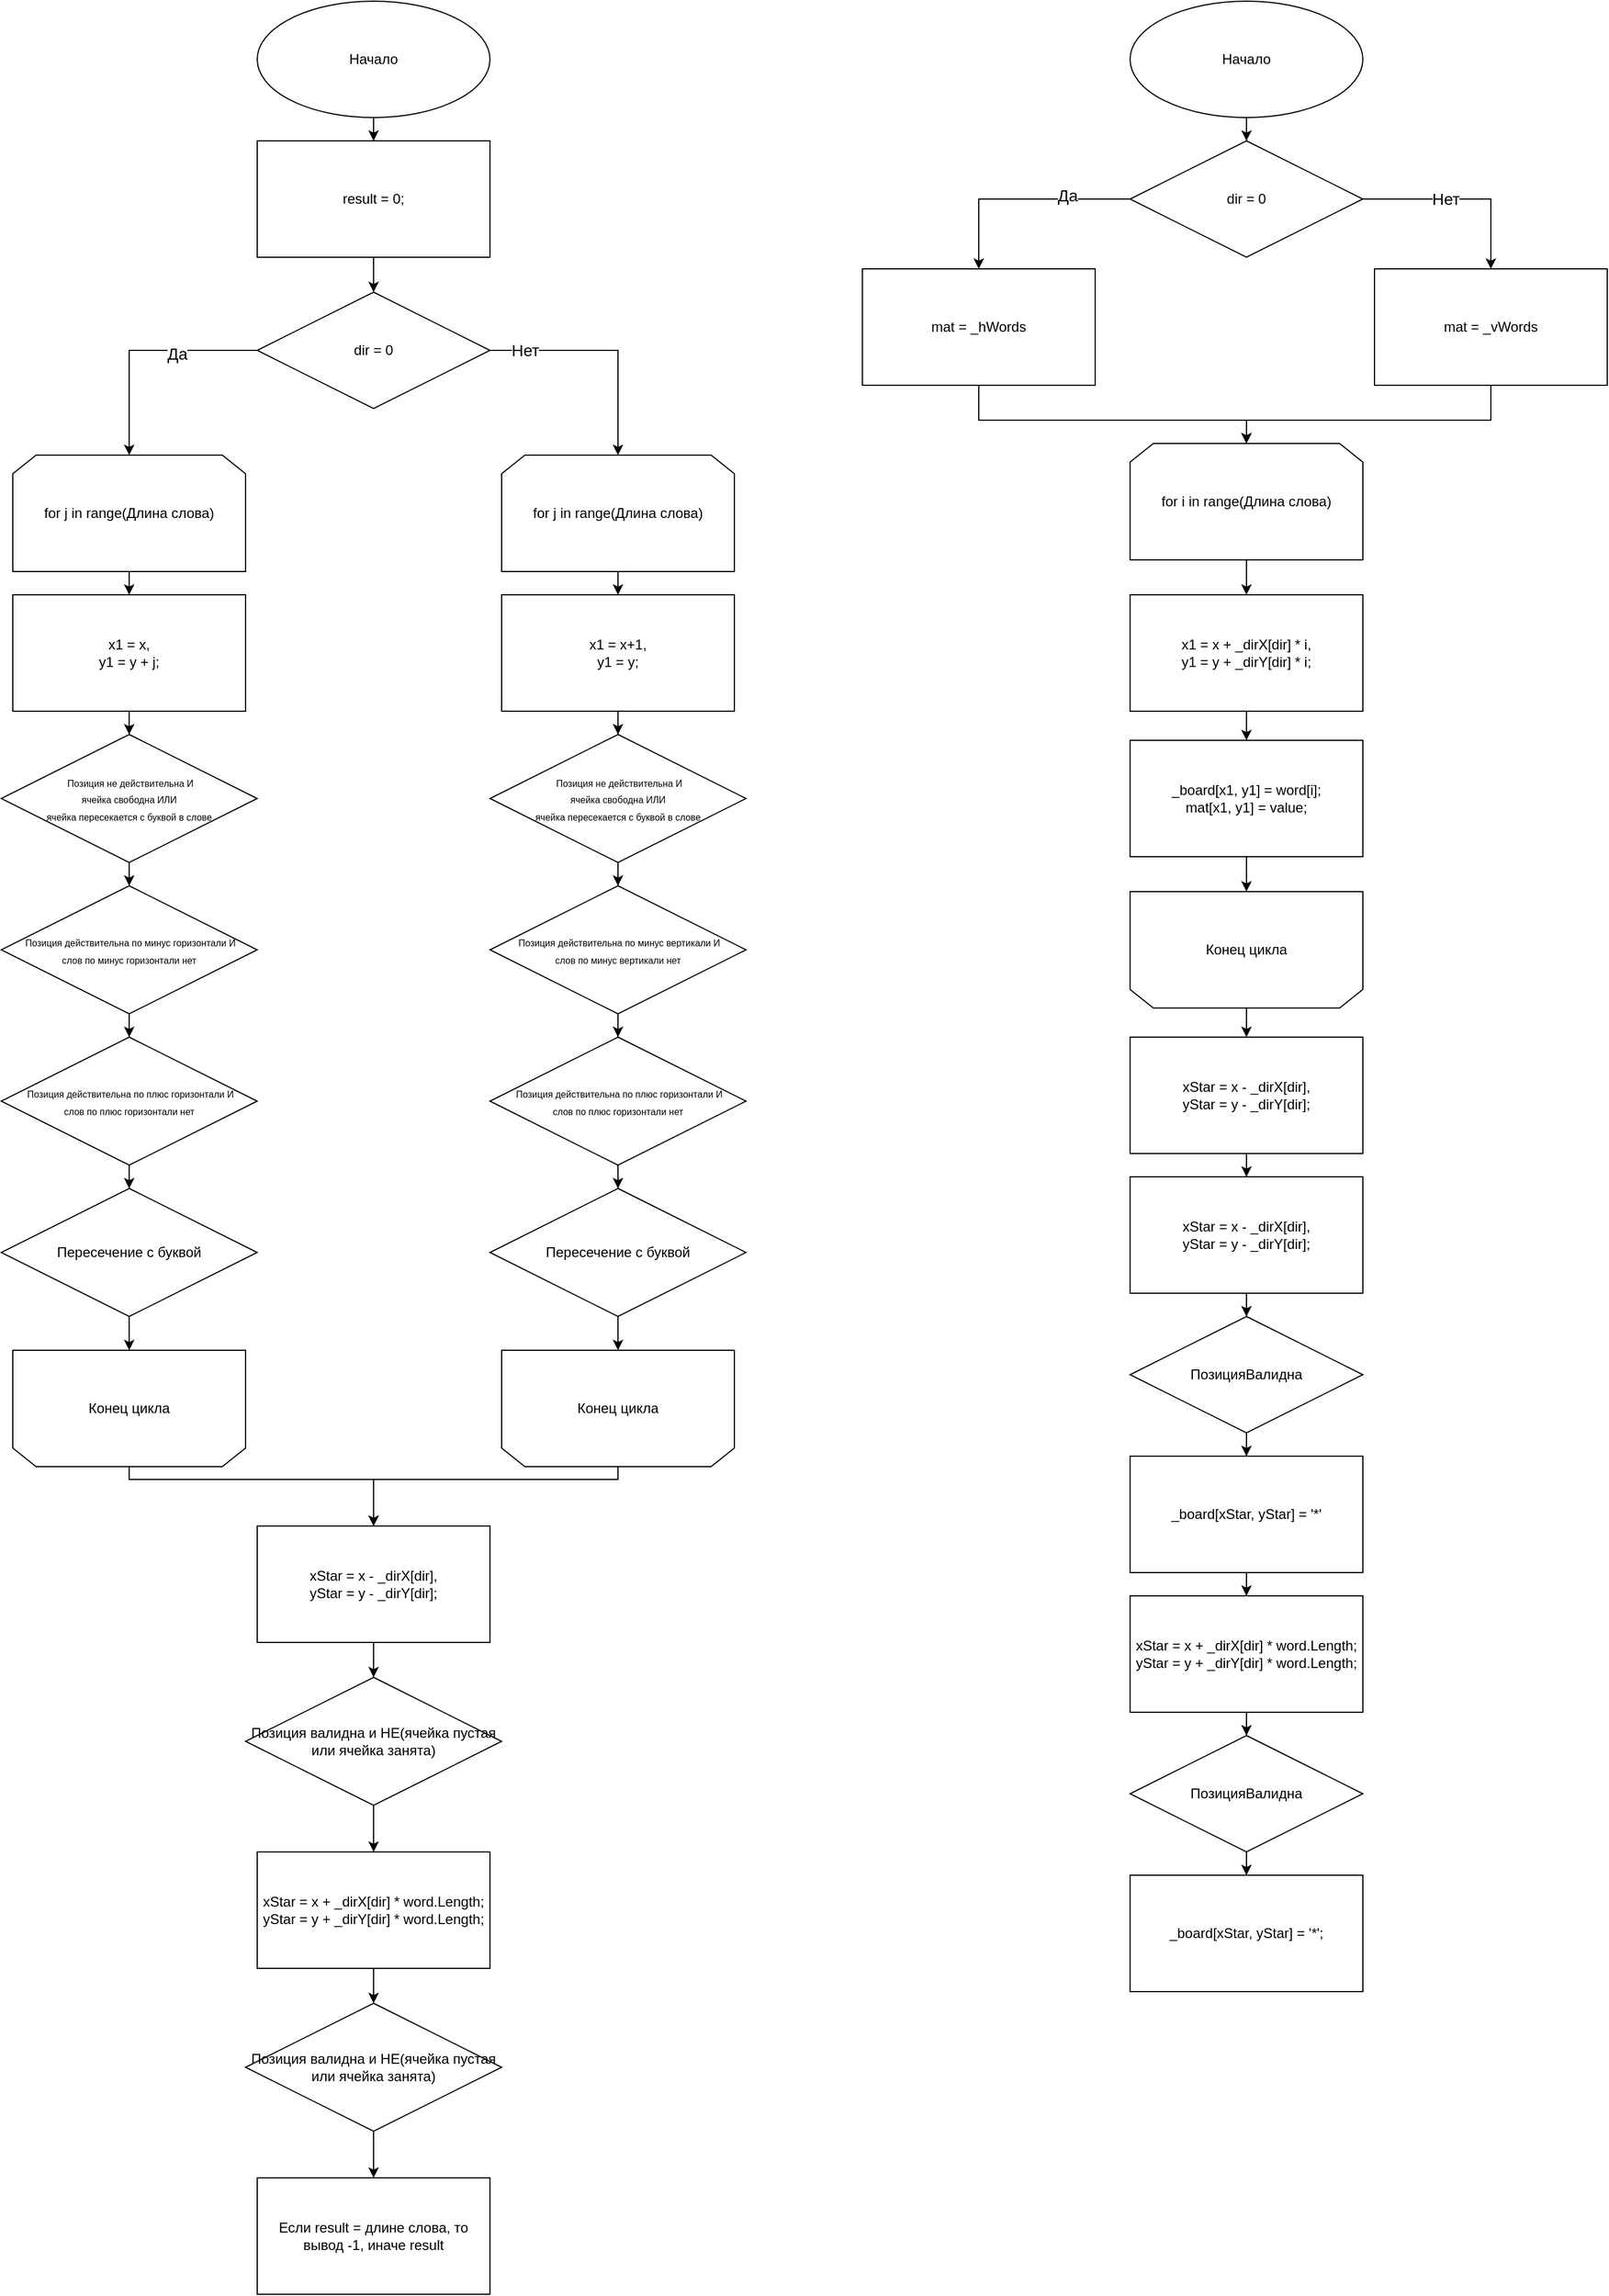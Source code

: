 <mxfile version="15.9.4" type="github">
  <diagram id="C5RBs43oDa-KdzZeNtuy" name="Page-1">
    <mxGraphModel dx="3555" dy="1860" grid="1" gridSize="10" guides="1" tooltips="1" connect="1" arrows="1" fold="1" page="1" pageScale="1" pageWidth="827" pageHeight="1169" math="0" shadow="0">
      <root>
        <mxCell id="WIyWlLk6GJQsqaUBKTNV-0" />
        <mxCell id="WIyWlLk6GJQsqaUBKTNV-1" parent="WIyWlLk6GJQsqaUBKTNV-0" />
        <mxCell id="4CCF4_CBr2mV69rZFA-c-9" value="" style="edgeStyle=orthogonalEdgeStyle;rounded=0;orthogonalLoop=1;jettySize=auto;html=1;fontSize=8;" edge="1" parent="WIyWlLk6GJQsqaUBKTNV-1" source="4CCF4_CBr2mV69rZFA-c-0" target="4CCF4_CBr2mV69rZFA-c-1">
          <mxGeometry relative="1" as="geometry" />
        </mxCell>
        <mxCell id="4CCF4_CBr2mV69rZFA-c-0" value="Начало" style="ellipse;whiteSpace=wrap;html=1;" vertex="1" parent="WIyWlLk6GJQsqaUBKTNV-1">
          <mxGeometry x="440" y="10" width="200" height="100" as="geometry" />
        </mxCell>
        <mxCell id="4CCF4_CBr2mV69rZFA-c-12" value="" style="edgeStyle=orthogonalEdgeStyle;rounded=0;orthogonalLoop=1;jettySize=auto;html=1;fontSize=8;" edge="1" parent="WIyWlLk6GJQsqaUBKTNV-1" source="4CCF4_CBr2mV69rZFA-c-1" target="4CCF4_CBr2mV69rZFA-c-2">
          <mxGeometry relative="1" as="geometry" />
        </mxCell>
        <mxCell id="4CCF4_CBr2mV69rZFA-c-1" value="result = 0;" style="rounded=0;whiteSpace=wrap;html=1;" vertex="1" parent="WIyWlLk6GJQsqaUBKTNV-1">
          <mxGeometry x="440" y="130" width="200" height="100" as="geometry" />
        </mxCell>
        <mxCell id="4CCF4_CBr2mV69rZFA-c-13" style="edgeStyle=orthogonalEdgeStyle;rounded=0;orthogonalLoop=1;jettySize=auto;html=1;entryX=0.5;entryY=0;entryDx=0;entryDy=0;fontSize=8;" edge="1" parent="WIyWlLk6GJQsqaUBKTNV-1" source="4CCF4_CBr2mV69rZFA-c-2" target="4CCF4_CBr2mV69rZFA-c-3">
          <mxGeometry relative="1" as="geometry" />
        </mxCell>
        <mxCell id="4CCF4_CBr2mV69rZFA-c-65" value="Да" style="edgeLabel;html=1;align=center;verticalAlign=middle;resizable=0;points=[];fontSize=14;" vertex="1" connectable="0" parent="4CCF4_CBr2mV69rZFA-c-13">
          <mxGeometry x="-0.304" y="3" relative="1" as="geometry">
            <mxPoint as="offset" />
          </mxGeometry>
        </mxCell>
        <mxCell id="4CCF4_CBr2mV69rZFA-c-49" style="edgeStyle=orthogonalEdgeStyle;rounded=0;orthogonalLoop=1;jettySize=auto;html=1;entryX=0.5;entryY=0;entryDx=0;entryDy=0;fontSize=12;" edge="1" parent="WIyWlLk6GJQsqaUBKTNV-1" source="4CCF4_CBr2mV69rZFA-c-2" target="4CCF4_CBr2mV69rZFA-c-36">
          <mxGeometry relative="1" as="geometry" />
        </mxCell>
        <mxCell id="4CCF4_CBr2mV69rZFA-c-66" value="&lt;div&gt;Нет&lt;/div&gt;" style="edgeLabel;html=1;align=center;verticalAlign=middle;resizable=0;points=[];fontSize=14;" vertex="1" connectable="0" parent="4CCF4_CBr2mV69rZFA-c-49">
          <mxGeometry x="-0.705" relative="1" as="geometry">
            <mxPoint as="offset" />
          </mxGeometry>
        </mxCell>
        <mxCell id="4CCF4_CBr2mV69rZFA-c-2" value="dir = 0" style="rhombus;whiteSpace=wrap;html=1;" vertex="1" parent="WIyWlLk6GJQsqaUBKTNV-1">
          <mxGeometry x="440" y="260" width="200" height="100" as="geometry" />
        </mxCell>
        <mxCell id="4CCF4_CBr2mV69rZFA-c-15" value="" style="edgeStyle=orthogonalEdgeStyle;rounded=0;orthogonalLoop=1;jettySize=auto;html=1;fontSize=8;" edge="1" parent="WIyWlLk6GJQsqaUBKTNV-1" source="4CCF4_CBr2mV69rZFA-c-3" target="4CCF4_CBr2mV69rZFA-c-14">
          <mxGeometry relative="1" as="geometry" />
        </mxCell>
        <mxCell id="4CCF4_CBr2mV69rZFA-c-3" value="for j in range(Длина слова)" style="shape=loopLimit;whiteSpace=wrap;html=1;" vertex="1" parent="WIyWlLk6GJQsqaUBKTNV-1">
          <mxGeometry x="230" y="400" width="200" height="100" as="geometry" />
        </mxCell>
        <mxCell id="4CCF4_CBr2mV69rZFA-c-17" value="" style="edgeStyle=orthogonalEdgeStyle;rounded=0;orthogonalLoop=1;jettySize=auto;html=1;fontSize=8;" edge="1" parent="WIyWlLk6GJQsqaUBKTNV-1" source="4CCF4_CBr2mV69rZFA-c-5" target="4CCF4_CBr2mV69rZFA-c-6">
          <mxGeometry relative="1" as="geometry" />
        </mxCell>
        <mxCell id="4CCF4_CBr2mV69rZFA-c-5" value="&lt;div&gt;&lt;font style=&quot;font-size: 8px&quot;&gt;&amp;nbsp;Позиция не действительна И &lt;br&gt;&lt;/font&gt;&lt;/div&gt;&lt;div&gt;&lt;font style=&quot;font-size: 8px&quot;&gt;ячейка свободна ИЛИ &lt;br&gt;&lt;/font&gt;&lt;/div&gt;&lt;div&gt;&lt;font style=&quot;font-size: 8px&quot;&gt;ячейка пересекается с буквой в слове&lt;/font&gt;&lt;/div&gt;" style="rhombus;whiteSpace=wrap;html=1;" vertex="1" parent="WIyWlLk6GJQsqaUBKTNV-1">
          <mxGeometry x="220" y="640" width="220" height="110" as="geometry" />
        </mxCell>
        <mxCell id="4CCF4_CBr2mV69rZFA-c-18" value="" style="edgeStyle=orthogonalEdgeStyle;rounded=0;orthogonalLoop=1;jettySize=auto;html=1;fontSize=8;" edge="1" parent="WIyWlLk6GJQsqaUBKTNV-1" source="4CCF4_CBr2mV69rZFA-c-6" target="4CCF4_CBr2mV69rZFA-c-7">
          <mxGeometry relative="1" as="geometry" />
        </mxCell>
        <mxCell id="4CCF4_CBr2mV69rZFA-c-6" value="&lt;div&gt;&lt;font style=&quot;font-size: 8px&quot;&gt;&amp;nbsp;Позиция действительна по минус горизонтали И &lt;br&gt;&lt;/font&gt;&lt;/div&gt;&lt;div&gt;&lt;font style=&quot;font-size: 8px&quot;&gt;слов по минус горизонтали нет&lt;br&gt;&lt;/font&gt;&lt;/div&gt;" style="rhombus;whiteSpace=wrap;html=1;" vertex="1" parent="WIyWlLk6GJQsqaUBKTNV-1">
          <mxGeometry x="220" y="770" width="220" height="110" as="geometry" />
        </mxCell>
        <mxCell id="4CCF4_CBr2mV69rZFA-c-19" value="" style="edgeStyle=orthogonalEdgeStyle;rounded=0;orthogonalLoop=1;jettySize=auto;html=1;fontSize=8;" edge="1" parent="WIyWlLk6GJQsqaUBKTNV-1" source="4CCF4_CBr2mV69rZFA-c-7" target="4CCF4_CBr2mV69rZFA-c-8">
          <mxGeometry relative="1" as="geometry" />
        </mxCell>
        <mxCell id="4CCF4_CBr2mV69rZFA-c-7" value="&lt;div&gt;&lt;font style=&quot;font-size: 8px&quot;&gt;&amp;nbsp;Позиция действительна по плюс горизонтали И &lt;br&gt;&lt;/font&gt;&lt;/div&gt;&lt;div&gt;&lt;font style=&quot;font-size: 8px&quot;&gt;слов по плюс горизонтали нет&lt;br&gt;&lt;/font&gt;&lt;/div&gt;" style="rhombus;whiteSpace=wrap;html=1;" vertex="1" parent="WIyWlLk6GJQsqaUBKTNV-1">
          <mxGeometry x="220" y="900" width="220" height="110" as="geometry" />
        </mxCell>
        <mxCell id="4CCF4_CBr2mV69rZFA-c-34" style="edgeStyle=orthogonalEdgeStyle;rounded=0;orthogonalLoop=1;jettySize=auto;html=1;entryX=0.5;entryY=1;entryDx=0;entryDy=0;fontSize=12;" edge="1" parent="WIyWlLk6GJQsqaUBKTNV-1" source="4CCF4_CBr2mV69rZFA-c-8" target="4CCF4_CBr2mV69rZFA-c-31">
          <mxGeometry relative="1" as="geometry" />
        </mxCell>
        <mxCell id="4CCF4_CBr2mV69rZFA-c-8" value="Пересечение с буквой" style="rhombus;whiteSpace=wrap;html=1;" vertex="1" parent="WIyWlLk6GJQsqaUBKTNV-1">
          <mxGeometry x="220" y="1030" width="220" height="110" as="geometry" />
        </mxCell>
        <mxCell id="4CCF4_CBr2mV69rZFA-c-16" value="" style="edgeStyle=orthogonalEdgeStyle;rounded=0;orthogonalLoop=1;jettySize=auto;html=1;fontSize=8;" edge="1" parent="WIyWlLk6GJQsqaUBKTNV-1" source="4CCF4_CBr2mV69rZFA-c-14" target="4CCF4_CBr2mV69rZFA-c-5">
          <mxGeometry relative="1" as="geometry" />
        </mxCell>
        <mxCell id="4CCF4_CBr2mV69rZFA-c-14" value="&lt;div&gt;x1 = x,&lt;br&gt;&lt;/div&gt;&lt;div&gt;y1 = y + j;&lt;/div&gt;" style="rounded=0;whiteSpace=wrap;html=1;" vertex="1" parent="WIyWlLk6GJQsqaUBKTNV-1">
          <mxGeometry x="230" y="520" width="200" height="100" as="geometry" />
        </mxCell>
        <mxCell id="4CCF4_CBr2mV69rZFA-c-53" style="edgeStyle=orthogonalEdgeStyle;rounded=0;orthogonalLoop=1;jettySize=auto;html=1;fontSize=14;" edge="1" parent="WIyWlLk6GJQsqaUBKTNV-1" source="4CCF4_CBr2mV69rZFA-c-31">
          <mxGeometry relative="1" as="geometry">
            <mxPoint x="540" y="1320" as="targetPoint" />
            <Array as="points">
              <mxPoint x="330" y="1280" />
              <mxPoint x="540" y="1280" />
            </Array>
          </mxGeometry>
        </mxCell>
        <mxCell id="4CCF4_CBr2mV69rZFA-c-31" value="" style="shape=loopLimit;whiteSpace=wrap;html=1;rotation=-180;" vertex="1" parent="WIyWlLk6GJQsqaUBKTNV-1">
          <mxGeometry x="230" y="1169" width="200" height="100" as="geometry" />
        </mxCell>
        <mxCell id="4CCF4_CBr2mV69rZFA-c-32" value="Конец цикла" style="text;html=1;strokeColor=none;fillColor=none;align=center;verticalAlign=middle;whiteSpace=wrap;rounded=0;fontSize=12;" vertex="1" parent="WIyWlLk6GJQsqaUBKTNV-1">
          <mxGeometry x="290" y="1204" width="80" height="30" as="geometry" />
        </mxCell>
        <mxCell id="4CCF4_CBr2mV69rZFA-c-35" value="" style="edgeStyle=orthogonalEdgeStyle;rounded=0;orthogonalLoop=1;jettySize=auto;html=1;fontSize=8;" edge="1" parent="WIyWlLk6GJQsqaUBKTNV-1" source="4CCF4_CBr2mV69rZFA-c-36" target="4CCF4_CBr2mV69rZFA-c-46">
          <mxGeometry relative="1" as="geometry" />
        </mxCell>
        <mxCell id="4CCF4_CBr2mV69rZFA-c-36" value="for j in range(Длина слова)" style="shape=loopLimit;whiteSpace=wrap;html=1;" vertex="1" parent="WIyWlLk6GJQsqaUBKTNV-1">
          <mxGeometry x="650" y="400" width="200" height="100" as="geometry" />
        </mxCell>
        <mxCell id="4CCF4_CBr2mV69rZFA-c-37" value="" style="edgeStyle=orthogonalEdgeStyle;rounded=0;orthogonalLoop=1;jettySize=auto;html=1;fontSize=8;" edge="1" parent="WIyWlLk6GJQsqaUBKTNV-1" source="4CCF4_CBr2mV69rZFA-c-38" target="4CCF4_CBr2mV69rZFA-c-40">
          <mxGeometry relative="1" as="geometry" />
        </mxCell>
        <mxCell id="4CCF4_CBr2mV69rZFA-c-38" value="&lt;div&gt;&lt;font style=&quot;font-size: 8px&quot;&gt;&amp;nbsp;Позиция не действительна И &lt;br&gt;&lt;/font&gt;&lt;/div&gt;&lt;div&gt;&lt;font style=&quot;font-size: 8px&quot;&gt;ячейка свободна ИЛИ &lt;br&gt;&lt;/font&gt;&lt;/div&gt;&lt;div&gt;&lt;font style=&quot;font-size: 8px&quot;&gt;ячейка пересекается с буквой в слове&lt;/font&gt;&lt;/div&gt;" style="rhombus;whiteSpace=wrap;html=1;" vertex="1" parent="WIyWlLk6GJQsqaUBKTNV-1">
          <mxGeometry x="640" y="640" width="220" height="110" as="geometry" />
        </mxCell>
        <mxCell id="4CCF4_CBr2mV69rZFA-c-39" value="" style="edgeStyle=orthogonalEdgeStyle;rounded=0;orthogonalLoop=1;jettySize=auto;html=1;fontSize=8;" edge="1" parent="WIyWlLk6GJQsqaUBKTNV-1" source="4CCF4_CBr2mV69rZFA-c-40" target="4CCF4_CBr2mV69rZFA-c-42">
          <mxGeometry relative="1" as="geometry" />
        </mxCell>
        <mxCell id="4CCF4_CBr2mV69rZFA-c-40" value="&lt;div&gt;&lt;font style=&quot;font-size: 8px&quot;&gt;&amp;nbsp;Позиция действительна по минус &lt;/font&gt;&lt;font style=&quot;font-size: 8px&quot;&gt;&lt;font style=&quot;font-size: 8px&quot;&gt;вертикали &lt;/font&gt;И &lt;br&gt;&lt;/font&gt;&lt;/div&gt;&lt;div&gt;&lt;font style=&quot;font-size: 8px&quot;&gt;слов по минус вертикали нет&lt;br&gt;&lt;/font&gt;&lt;/div&gt;" style="rhombus;whiteSpace=wrap;html=1;" vertex="1" parent="WIyWlLk6GJQsqaUBKTNV-1">
          <mxGeometry x="640" y="770" width="220" height="110" as="geometry" />
        </mxCell>
        <mxCell id="4CCF4_CBr2mV69rZFA-c-41" value="" style="edgeStyle=orthogonalEdgeStyle;rounded=0;orthogonalLoop=1;jettySize=auto;html=1;fontSize=8;" edge="1" parent="WIyWlLk6GJQsqaUBKTNV-1" source="4CCF4_CBr2mV69rZFA-c-42" target="4CCF4_CBr2mV69rZFA-c-44">
          <mxGeometry relative="1" as="geometry" />
        </mxCell>
        <mxCell id="4CCF4_CBr2mV69rZFA-c-42" value="&lt;div&gt;&lt;font style=&quot;font-size: 8px&quot;&gt;&amp;nbsp;Позиция действительна по плюс горизонтали И &lt;br&gt;&lt;/font&gt;&lt;/div&gt;&lt;div&gt;&lt;font style=&quot;font-size: 8px&quot;&gt;слов по плюс горизонтали нет&lt;br&gt;&lt;/font&gt;&lt;/div&gt;" style="rhombus;whiteSpace=wrap;html=1;" vertex="1" parent="WIyWlLk6GJQsqaUBKTNV-1">
          <mxGeometry x="640" y="900" width="220" height="110" as="geometry" />
        </mxCell>
        <mxCell id="4CCF4_CBr2mV69rZFA-c-43" style="edgeStyle=orthogonalEdgeStyle;rounded=0;orthogonalLoop=1;jettySize=auto;html=1;entryX=0.5;entryY=1;entryDx=0;entryDy=0;fontSize=12;" edge="1" parent="WIyWlLk6GJQsqaUBKTNV-1" source="4CCF4_CBr2mV69rZFA-c-44" target="4CCF4_CBr2mV69rZFA-c-47">
          <mxGeometry relative="1" as="geometry" />
        </mxCell>
        <mxCell id="4CCF4_CBr2mV69rZFA-c-44" value="Пересечение с буквой" style="rhombus;whiteSpace=wrap;html=1;" vertex="1" parent="WIyWlLk6GJQsqaUBKTNV-1">
          <mxGeometry x="640" y="1030" width="220" height="110" as="geometry" />
        </mxCell>
        <mxCell id="4CCF4_CBr2mV69rZFA-c-45" value="" style="edgeStyle=orthogonalEdgeStyle;rounded=0;orthogonalLoop=1;jettySize=auto;html=1;fontSize=8;" edge="1" parent="WIyWlLk6GJQsqaUBKTNV-1" source="4CCF4_CBr2mV69rZFA-c-46" target="4CCF4_CBr2mV69rZFA-c-38">
          <mxGeometry relative="1" as="geometry" />
        </mxCell>
        <mxCell id="4CCF4_CBr2mV69rZFA-c-46" value="&lt;div&gt;x1 = x+1,&lt;br&gt;&lt;/div&gt;&lt;div&gt;y1 = y;&lt;/div&gt;" style="rounded=0;whiteSpace=wrap;html=1;" vertex="1" parent="WIyWlLk6GJQsqaUBKTNV-1">
          <mxGeometry x="650" y="520" width="200" height="100" as="geometry" />
        </mxCell>
        <mxCell id="4CCF4_CBr2mV69rZFA-c-52" style="edgeStyle=orthogonalEdgeStyle;rounded=0;orthogonalLoop=1;jettySize=auto;html=1;entryX=0.5;entryY=0;entryDx=0;entryDy=0;fontSize=14;" edge="1" parent="WIyWlLk6GJQsqaUBKTNV-1" source="4CCF4_CBr2mV69rZFA-c-47" target="4CCF4_CBr2mV69rZFA-c-50">
          <mxGeometry relative="1" as="geometry">
            <Array as="points">
              <mxPoint x="750" y="1280" />
              <mxPoint x="540" y="1280" />
            </Array>
          </mxGeometry>
        </mxCell>
        <mxCell id="4CCF4_CBr2mV69rZFA-c-47" value="" style="shape=loopLimit;whiteSpace=wrap;html=1;rotation=-180;" vertex="1" parent="WIyWlLk6GJQsqaUBKTNV-1">
          <mxGeometry x="650" y="1169" width="200" height="100" as="geometry" />
        </mxCell>
        <mxCell id="4CCF4_CBr2mV69rZFA-c-48" value="Конец цикла" style="text;html=1;strokeColor=none;fillColor=none;align=center;verticalAlign=middle;whiteSpace=wrap;rounded=0;fontSize=12;" vertex="1" parent="WIyWlLk6GJQsqaUBKTNV-1">
          <mxGeometry x="710" y="1204" width="80" height="30" as="geometry" />
        </mxCell>
        <mxCell id="4CCF4_CBr2mV69rZFA-c-55" style="edgeStyle=orthogonalEdgeStyle;rounded=0;orthogonalLoop=1;jettySize=auto;html=1;entryX=0.5;entryY=0;entryDx=0;entryDy=0;fontSize=14;" edge="1" parent="WIyWlLk6GJQsqaUBKTNV-1" source="4CCF4_CBr2mV69rZFA-c-50" target="4CCF4_CBr2mV69rZFA-c-54">
          <mxGeometry relative="1" as="geometry" />
        </mxCell>
        <mxCell id="4CCF4_CBr2mV69rZFA-c-50" value="&lt;div&gt;xStar = x - _dirX[dir], &lt;br&gt;&lt;/div&gt;&lt;div&gt;yStar = y - _dirY[dir];&lt;/div&gt;" style="rounded=0;whiteSpace=wrap;html=1;" vertex="1" parent="WIyWlLk6GJQsqaUBKTNV-1">
          <mxGeometry x="440" y="1320" width="200" height="100" as="geometry" />
        </mxCell>
        <mxCell id="4CCF4_CBr2mV69rZFA-c-57" style="edgeStyle=orthogonalEdgeStyle;rounded=0;orthogonalLoop=1;jettySize=auto;html=1;entryX=0.5;entryY=0;entryDx=0;entryDy=0;fontSize=14;" edge="1" parent="WIyWlLk6GJQsqaUBKTNV-1" source="4CCF4_CBr2mV69rZFA-c-54" target="4CCF4_CBr2mV69rZFA-c-56">
          <mxGeometry relative="1" as="geometry" />
        </mxCell>
        <mxCell id="4CCF4_CBr2mV69rZFA-c-54" value="Позиция валидна и НЕ(ячейка пустая или ячейка занята)" style="rhombus;whiteSpace=wrap;html=1;" vertex="1" parent="WIyWlLk6GJQsqaUBKTNV-1">
          <mxGeometry x="430" y="1450" width="220" height="110" as="geometry" />
        </mxCell>
        <mxCell id="4CCF4_CBr2mV69rZFA-c-59" style="edgeStyle=orthogonalEdgeStyle;rounded=0;orthogonalLoop=1;jettySize=auto;html=1;entryX=0.5;entryY=0;entryDx=0;entryDy=0;fontSize=14;" edge="1" parent="WIyWlLk6GJQsqaUBKTNV-1" source="4CCF4_CBr2mV69rZFA-c-56" target="4CCF4_CBr2mV69rZFA-c-58">
          <mxGeometry relative="1" as="geometry" />
        </mxCell>
        <mxCell id="4CCF4_CBr2mV69rZFA-c-56" value="xStar = x + _dirX[dir] * word.Length;&lt;br&gt;yStar = y + _dirY[dir] * word.Length;" style="rounded=0;whiteSpace=wrap;html=1;" vertex="1" parent="WIyWlLk6GJQsqaUBKTNV-1">
          <mxGeometry x="440" y="1600" width="200" height="100" as="geometry" />
        </mxCell>
        <mxCell id="4CCF4_CBr2mV69rZFA-c-61" value="" style="edgeStyle=orthogonalEdgeStyle;rounded=0;orthogonalLoop=1;jettySize=auto;html=1;fontSize=14;" edge="1" parent="WIyWlLk6GJQsqaUBKTNV-1" source="4CCF4_CBr2mV69rZFA-c-58" target="4CCF4_CBr2mV69rZFA-c-60">
          <mxGeometry relative="1" as="geometry" />
        </mxCell>
        <mxCell id="4CCF4_CBr2mV69rZFA-c-58" value="Позиция валидна и НЕ(ячейка пустая или ячейка занята)" style="rhombus;whiteSpace=wrap;html=1;" vertex="1" parent="WIyWlLk6GJQsqaUBKTNV-1">
          <mxGeometry x="430" y="1730" width="220" height="110" as="geometry" />
        </mxCell>
        <mxCell id="4CCF4_CBr2mV69rZFA-c-60" value="Если result = длине слова, то вывод -1, иначе result" style="rounded=0;whiteSpace=wrap;html=1;" vertex="1" parent="WIyWlLk6GJQsqaUBKTNV-1">
          <mxGeometry x="440" y="1880" width="200" height="100" as="geometry" />
        </mxCell>
        <mxCell id="4CCF4_CBr2mV69rZFA-c-67" value="" style="edgeStyle=orthogonalEdgeStyle;rounded=0;orthogonalLoop=1;jettySize=auto;html=1;fontSize=14;" edge="1" parent="WIyWlLk6GJQsqaUBKTNV-1" source="4CCF4_CBr2mV69rZFA-c-62" target="4CCF4_CBr2mV69rZFA-c-64">
          <mxGeometry relative="1" as="geometry" />
        </mxCell>
        <mxCell id="4CCF4_CBr2mV69rZFA-c-62" value="Начало" style="ellipse;whiteSpace=wrap;html=1;" vertex="1" parent="WIyWlLk6GJQsqaUBKTNV-1">
          <mxGeometry x="1190" y="10" width="200" height="100" as="geometry" />
        </mxCell>
        <mxCell id="4CCF4_CBr2mV69rZFA-c-70" style="edgeStyle=orthogonalEdgeStyle;rounded=0;orthogonalLoop=1;jettySize=auto;html=1;fontSize=14;" edge="1" parent="WIyWlLk6GJQsqaUBKTNV-1" source="4CCF4_CBr2mV69rZFA-c-64" target="4CCF4_CBr2mV69rZFA-c-68">
          <mxGeometry relative="1" as="geometry" />
        </mxCell>
        <mxCell id="4CCF4_CBr2mV69rZFA-c-72" value="Да" style="edgeLabel;html=1;align=center;verticalAlign=middle;resizable=0;points=[];fontSize=14;" vertex="1" connectable="0" parent="4CCF4_CBr2mV69rZFA-c-70">
          <mxGeometry x="-0.43" y="-2" relative="1" as="geometry">
            <mxPoint y="-1" as="offset" />
          </mxGeometry>
        </mxCell>
        <mxCell id="4CCF4_CBr2mV69rZFA-c-71" style="edgeStyle=orthogonalEdgeStyle;rounded=0;orthogonalLoop=1;jettySize=auto;html=1;entryX=0.5;entryY=0;entryDx=0;entryDy=0;fontSize=14;" edge="1" parent="WIyWlLk6GJQsqaUBKTNV-1" source="4CCF4_CBr2mV69rZFA-c-64" target="4CCF4_CBr2mV69rZFA-c-69">
          <mxGeometry relative="1" as="geometry" />
        </mxCell>
        <mxCell id="4CCF4_CBr2mV69rZFA-c-73" value="Нет" style="edgeLabel;html=1;align=center;verticalAlign=middle;resizable=0;points=[];fontSize=14;" vertex="1" connectable="0" parent="4CCF4_CBr2mV69rZFA-c-71">
          <mxGeometry x="-0.167" relative="1" as="geometry">
            <mxPoint as="offset" />
          </mxGeometry>
        </mxCell>
        <mxCell id="4CCF4_CBr2mV69rZFA-c-64" value="dir = 0" style="rhombus;whiteSpace=wrap;html=1;" vertex="1" parent="WIyWlLk6GJQsqaUBKTNV-1">
          <mxGeometry x="1190" y="130" width="200" height="100" as="geometry" />
        </mxCell>
        <mxCell id="4CCF4_CBr2mV69rZFA-c-77" style="edgeStyle=orthogonalEdgeStyle;rounded=0;orthogonalLoop=1;jettySize=auto;html=1;entryX=0.5;entryY=0;entryDx=0;entryDy=0;fontSize=14;" edge="1" parent="WIyWlLk6GJQsqaUBKTNV-1" source="4CCF4_CBr2mV69rZFA-c-68" target="4CCF4_CBr2mV69rZFA-c-74">
          <mxGeometry relative="1" as="geometry">
            <Array as="points">
              <mxPoint x="1060" y="370" />
              <mxPoint x="1290" y="370" />
            </Array>
          </mxGeometry>
        </mxCell>
        <mxCell id="4CCF4_CBr2mV69rZFA-c-68" value="mat = _hWords" style="rounded=0;whiteSpace=wrap;html=1;" vertex="1" parent="WIyWlLk6GJQsqaUBKTNV-1">
          <mxGeometry x="960" y="240" width="200" height="100" as="geometry" />
        </mxCell>
        <mxCell id="4CCF4_CBr2mV69rZFA-c-76" style="edgeStyle=orthogonalEdgeStyle;rounded=0;orthogonalLoop=1;jettySize=auto;html=1;fontSize=14;" edge="1" parent="WIyWlLk6GJQsqaUBKTNV-1" source="4CCF4_CBr2mV69rZFA-c-69" target="4CCF4_CBr2mV69rZFA-c-74">
          <mxGeometry relative="1" as="geometry">
            <Array as="points">
              <mxPoint x="1500" y="370" />
              <mxPoint x="1290" y="370" />
            </Array>
          </mxGeometry>
        </mxCell>
        <mxCell id="4CCF4_CBr2mV69rZFA-c-69" value="mat = _vWords" style="rounded=0;whiteSpace=wrap;html=1;" vertex="1" parent="WIyWlLk6GJQsqaUBKTNV-1">
          <mxGeometry x="1400" y="240" width="200" height="100" as="geometry" />
        </mxCell>
        <mxCell id="4CCF4_CBr2mV69rZFA-c-80" style="edgeStyle=orthogonalEdgeStyle;rounded=0;orthogonalLoop=1;jettySize=auto;html=1;entryX=0.5;entryY=0;entryDx=0;entryDy=0;fontSize=14;" edge="1" parent="WIyWlLk6GJQsqaUBKTNV-1" source="4CCF4_CBr2mV69rZFA-c-74" target="4CCF4_CBr2mV69rZFA-c-78">
          <mxGeometry relative="1" as="geometry" />
        </mxCell>
        <mxCell id="4CCF4_CBr2mV69rZFA-c-74" value="for i in range(Длина слова)" style="shape=loopLimit;whiteSpace=wrap;html=1;" vertex="1" parent="WIyWlLk6GJQsqaUBKTNV-1">
          <mxGeometry x="1190" y="390" width="200" height="100" as="geometry" />
        </mxCell>
        <mxCell id="4CCF4_CBr2mV69rZFA-c-82" style="edgeStyle=orthogonalEdgeStyle;rounded=0;orthogonalLoop=1;jettySize=auto;html=1;entryX=0.5;entryY=0;entryDx=0;entryDy=0;fontSize=14;" edge="1" parent="WIyWlLk6GJQsqaUBKTNV-1" source="4CCF4_CBr2mV69rZFA-c-78" target="4CCF4_CBr2mV69rZFA-c-79">
          <mxGeometry relative="1" as="geometry" />
        </mxCell>
        <mxCell id="4CCF4_CBr2mV69rZFA-c-78" value="&lt;div&gt;x1 = x + _dirX[dir] * i, &lt;br&gt;&lt;/div&gt;&lt;div&gt;y1 = y + _dirY[dir] * i;&lt;/div&gt;" style="rounded=0;whiteSpace=wrap;html=1;" vertex="1" parent="WIyWlLk6GJQsqaUBKTNV-1">
          <mxGeometry x="1190" y="520" width="200" height="100" as="geometry" />
        </mxCell>
        <mxCell id="4CCF4_CBr2mV69rZFA-c-85" style="edgeStyle=orthogonalEdgeStyle;rounded=0;orthogonalLoop=1;jettySize=auto;html=1;entryX=0.5;entryY=1;entryDx=0;entryDy=0;fontSize=14;" edge="1" parent="WIyWlLk6GJQsqaUBKTNV-1" source="4CCF4_CBr2mV69rZFA-c-79" target="4CCF4_CBr2mV69rZFA-c-83">
          <mxGeometry relative="1" as="geometry" />
        </mxCell>
        <mxCell id="4CCF4_CBr2mV69rZFA-c-79" value="&lt;div&gt;_board[x1, y1] = word[i];&lt;/div&gt;&lt;div&gt; mat[x1, y1] = value;&lt;/div&gt;" style="rounded=0;whiteSpace=wrap;html=1;" vertex="1" parent="WIyWlLk6GJQsqaUBKTNV-1">
          <mxGeometry x="1190" y="645" width="200" height="100" as="geometry" />
        </mxCell>
        <mxCell id="4CCF4_CBr2mV69rZFA-c-95" style="edgeStyle=orthogonalEdgeStyle;rounded=0;orthogonalLoop=1;jettySize=auto;html=1;entryX=0.5;entryY=0;entryDx=0;entryDy=0;fontSize=14;" edge="1" parent="WIyWlLk6GJQsqaUBKTNV-1" source="4CCF4_CBr2mV69rZFA-c-83" target="4CCF4_CBr2mV69rZFA-c-86">
          <mxGeometry relative="1" as="geometry" />
        </mxCell>
        <mxCell id="4CCF4_CBr2mV69rZFA-c-83" value="" style="shape=loopLimit;whiteSpace=wrap;html=1;rotation=-180;" vertex="1" parent="WIyWlLk6GJQsqaUBKTNV-1">
          <mxGeometry x="1190" y="775" width="200" height="100" as="geometry" />
        </mxCell>
        <mxCell id="4CCF4_CBr2mV69rZFA-c-84" value="Конец цикла" style="text;html=1;strokeColor=none;fillColor=none;align=center;verticalAlign=middle;whiteSpace=wrap;rounded=0;fontSize=12;" vertex="1" parent="WIyWlLk6GJQsqaUBKTNV-1">
          <mxGeometry x="1250" y="810" width="80" height="30" as="geometry" />
        </mxCell>
        <mxCell id="4CCF4_CBr2mV69rZFA-c-96" value="" style="edgeStyle=orthogonalEdgeStyle;rounded=0;orthogonalLoop=1;jettySize=auto;html=1;fontSize=14;" edge="1" parent="WIyWlLk6GJQsqaUBKTNV-1" source="4CCF4_CBr2mV69rZFA-c-86" target="4CCF4_CBr2mV69rZFA-c-87">
          <mxGeometry relative="1" as="geometry" />
        </mxCell>
        <mxCell id="4CCF4_CBr2mV69rZFA-c-86" value="&lt;div&gt;xStar = x - _dirX[dir], &lt;br&gt;&lt;/div&gt;&lt;div&gt;yStar = y - _dirY[dir];&lt;/div&gt;" style="rounded=0;whiteSpace=wrap;html=1;" vertex="1" parent="WIyWlLk6GJQsqaUBKTNV-1">
          <mxGeometry x="1190" y="900" width="200" height="100" as="geometry" />
        </mxCell>
        <mxCell id="4CCF4_CBr2mV69rZFA-c-90" value="" style="edgeStyle=orthogonalEdgeStyle;rounded=0;orthogonalLoop=1;jettySize=auto;html=1;fontSize=14;" edge="1" parent="WIyWlLk6GJQsqaUBKTNV-1" source="4CCF4_CBr2mV69rZFA-c-87" target="4CCF4_CBr2mV69rZFA-c-89">
          <mxGeometry relative="1" as="geometry" />
        </mxCell>
        <mxCell id="4CCF4_CBr2mV69rZFA-c-87" value="&lt;div&gt;xStar = x - _dirX[dir], &lt;br&gt;&lt;/div&gt;&lt;div&gt;yStar = y - _dirY[dir];&lt;/div&gt;" style="rounded=0;whiteSpace=wrap;html=1;" vertex="1" parent="WIyWlLk6GJQsqaUBKTNV-1">
          <mxGeometry x="1190" y="1020" width="200" height="100" as="geometry" />
        </mxCell>
        <mxCell id="4CCF4_CBr2mV69rZFA-c-97" value="" style="edgeStyle=orthogonalEdgeStyle;rounded=0;orthogonalLoop=1;jettySize=auto;html=1;fontSize=14;" edge="1" parent="WIyWlLk6GJQsqaUBKTNV-1" source="4CCF4_CBr2mV69rZFA-c-89" target="4CCF4_CBr2mV69rZFA-c-91">
          <mxGeometry relative="1" as="geometry" />
        </mxCell>
        <mxCell id="4CCF4_CBr2mV69rZFA-c-89" value="ПозицияВалидна" style="rhombus;whiteSpace=wrap;html=1;" vertex="1" parent="WIyWlLk6GJQsqaUBKTNV-1">
          <mxGeometry x="1190" y="1140" width="200" height="100" as="geometry" />
        </mxCell>
        <mxCell id="4CCF4_CBr2mV69rZFA-c-98" value="" style="edgeStyle=orthogonalEdgeStyle;rounded=0;orthogonalLoop=1;jettySize=auto;html=1;fontSize=14;" edge="1" parent="WIyWlLk6GJQsqaUBKTNV-1" source="4CCF4_CBr2mV69rZFA-c-91" target="4CCF4_CBr2mV69rZFA-c-92">
          <mxGeometry relative="1" as="geometry" />
        </mxCell>
        <mxCell id="4CCF4_CBr2mV69rZFA-c-91" value="_board[xStar, yStar] = &#39;*&#39;" style="rounded=0;whiteSpace=wrap;html=1;" vertex="1" parent="WIyWlLk6GJQsqaUBKTNV-1">
          <mxGeometry x="1190" y="1260" width="200" height="100" as="geometry" />
        </mxCell>
        <mxCell id="4CCF4_CBr2mV69rZFA-c-99" value="" style="edgeStyle=orthogonalEdgeStyle;rounded=0;orthogonalLoop=1;jettySize=auto;html=1;fontSize=14;" edge="1" parent="WIyWlLk6GJQsqaUBKTNV-1" source="4CCF4_CBr2mV69rZFA-c-92" target="4CCF4_CBr2mV69rZFA-c-93">
          <mxGeometry relative="1" as="geometry" />
        </mxCell>
        <mxCell id="4CCF4_CBr2mV69rZFA-c-92" value="xStar = x + _dirX[dir] * word.Length;&lt;br&gt;yStar = y + _dirY[dir] * word.Length;" style="rounded=0;whiteSpace=wrap;html=1;" vertex="1" parent="WIyWlLk6GJQsqaUBKTNV-1">
          <mxGeometry x="1190" y="1380" width="200" height="100" as="geometry" />
        </mxCell>
        <mxCell id="4CCF4_CBr2mV69rZFA-c-100" value="" style="edgeStyle=orthogonalEdgeStyle;rounded=0;orthogonalLoop=1;jettySize=auto;html=1;fontSize=14;" edge="1" parent="WIyWlLk6GJQsqaUBKTNV-1" source="4CCF4_CBr2mV69rZFA-c-93" target="4CCF4_CBr2mV69rZFA-c-94">
          <mxGeometry relative="1" as="geometry" />
        </mxCell>
        <mxCell id="4CCF4_CBr2mV69rZFA-c-93" value="ПозицияВалидна" style="rhombus;whiteSpace=wrap;html=1;" vertex="1" parent="WIyWlLk6GJQsqaUBKTNV-1">
          <mxGeometry x="1190" y="1500" width="200" height="100" as="geometry" />
        </mxCell>
        <mxCell id="4CCF4_CBr2mV69rZFA-c-94" value="_board[xStar, yStar] = &#39;*&#39;;" style="rounded=0;whiteSpace=wrap;html=1;" vertex="1" parent="WIyWlLk6GJQsqaUBKTNV-1">
          <mxGeometry x="1190" y="1620" width="200" height="100" as="geometry" />
        </mxCell>
      </root>
    </mxGraphModel>
  </diagram>
</mxfile>
